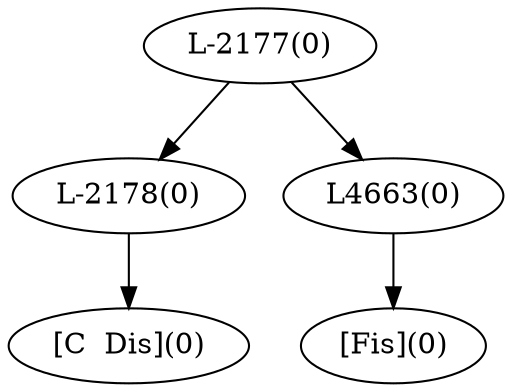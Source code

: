digraph sample{
"L-2178(0)"->"[C  Dis](0)"
"L4663(0)"->"[Fis](0)"
"L-2177(0)"->"L-2178(0)"
"L-2177(0)"->"L4663(0)"
{rank = min; "L-2177(0)"}
{rank = same; "L-2178(0)"; "L4663(0)";}
{rank = max; "[C  Dis](0)"; "[Fis](0)";}
}